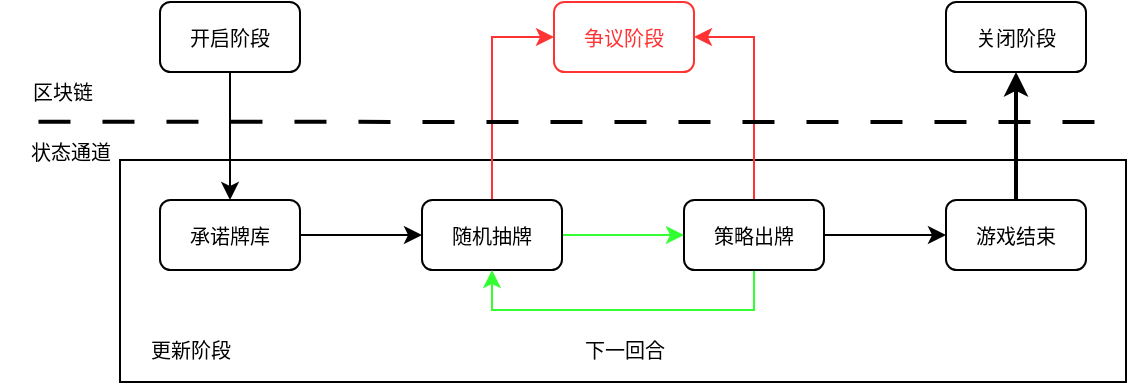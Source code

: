 <mxfile version="20.8.3" type="github">
  <diagram id="5CdJrISXwofneKdIEDDX" name="Page-1">
    <mxGraphModel dx="989" dy="488" grid="1" gridSize="10" guides="1" tooltips="1" connect="1" arrows="1" fold="1" page="1" pageScale="1" pageWidth="827" pageHeight="1169" math="0" shadow="0">
      <root>
        <mxCell id="0" />
        <mxCell id="1" parent="0" />
        <mxCell id="RuLCH_tZC5S_-T4wLlCe-9" value="" style="rounded=0;whiteSpace=wrap;html=1;fontFamily=宋体;fontSize=10;" vertex="1" parent="1">
          <mxGeometry x="147" y="219" width="503" height="111" as="geometry" />
        </mxCell>
        <mxCell id="RuLCH_tZC5S_-T4wLlCe-10" style="edgeStyle=orthogonalEdgeStyle;rounded=0;orthogonalLoop=1;jettySize=auto;html=1;exitX=1;exitY=0.5;exitDx=0;exitDy=0;strokeWidth=1;fontFamily=宋体;fontSize=10;" edge="1" parent="1" source="RuLCH_tZC5S_-T4wLlCe-1" target="RuLCH_tZC5S_-T4wLlCe-2">
          <mxGeometry relative="1" as="geometry" />
        </mxCell>
        <mxCell id="RuLCH_tZC5S_-T4wLlCe-1" value="承诺牌库" style="rounded=1;whiteSpace=wrap;html=1;labelBackgroundColor=none;fontFamily=宋体;fontSize=10;" vertex="1" parent="1">
          <mxGeometry x="167" y="239" width="70" height="35" as="geometry" />
        </mxCell>
        <mxCell id="RuLCH_tZC5S_-T4wLlCe-11" style="edgeStyle=orthogonalEdgeStyle;rounded=0;orthogonalLoop=1;jettySize=auto;html=1;exitX=1;exitY=0.5;exitDx=0;exitDy=0;entryX=0;entryY=0.5;entryDx=0;entryDy=0;strokeWidth=1;fontFamily=宋体;fontSize=10;strokeColor=#33FF33;" edge="1" parent="1" source="RuLCH_tZC5S_-T4wLlCe-2" target="RuLCH_tZC5S_-T4wLlCe-3">
          <mxGeometry relative="1" as="geometry" />
        </mxCell>
        <mxCell id="RuLCH_tZC5S_-T4wLlCe-15" style="edgeStyle=orthogonalEdgeStyle;rounded=0;orthogonalLoop=1;jettySize=auto;html=1;exitX=0.5;exitY=0;exitDx=0;exitDy=0;entryX=0;entryY=0.5;entryDx=0;entryDy=0;strokeWidth=1;fontFamily=宋体;fontSize=10;strokeColor=#FF3333;" edge="1" parent="1" source="RuLCH_tZC5S_-T4wLlCe-2" target="RuLCH_tZC5S_-T4wLlCe-6">
          <mxGeometry relative="1" as="geometry" />
        </mxCell>
        <mxCell id="RuLCH_tZC5S_-T4wLlCe-2" value="随机抽牌" style="rounded=1;whiteSpace=wrap;html=1;labelBackgroundColor=none;fontFamily=宋体;fontSize=10;" vertex="1" parent="1">
          <mxGeometry x="298" y="239" width="70" height="35" as="geometry" />
        </mxCell>
        <mxCell id="RuLCH_tZC5S_-T4wLlCe-12" style="edgeStyle=orthogonalEdgeStyle;rounded=0;orthogonalLoop=1;jettySize=auto;html=1;strokeWidth=1;fontFamily=宋体;fontSize=10;exitX=1;exitY=0.5;exitDx=0;exitDy=0;" edge="1" parent="1" source="RuLCH_tZC5S_-T4wLlCe-3" target="RuLCH_tZC5S_-T4wLlCe-4">
          <mxGeometry relative="1" as="geometry">
            <mxPoint x="552" y="259" as="sourcePoint" />
          </mxGeometry>
        </mxCell>
        <mxCell id="RuLCH_tZC5S_-T4wLlCe-16" style="edgeStyle=orthogonalEdgeStyle;rounded=0;orthogonalLoop=1;jettySize=auto;html=1;exitX=0.5;exitY=0;exitDx=0;exitDy=0;entryX=1;entryY=0.5;entryDx=0;entryDy=0;strokeWidth=1;fontFamily=宋体;fontSize=10;strokeColor=#FF3333;" edge="1" parent="1" source="RuLCH_tZC5S_-T4wLlCe-3" target="RuLCH_tZC5S_-T4wLlCe-6">
          <mxGeometry relative="1" as="geometry" />
        </mxCell>
        <mxCell id="RuLCH_tZC5S_-T4wLlCe-22" style="edgeStyle=orthogonalEdgeStyle;shape=connector;rounded=0;orthogonalLoop=1;jettySize=auto;html=1;exitX=0.5;exitY=1;exitDx=0;exitDy=0;entryX=0.5;entryY=1;entryDx=0;entryDy=0;labelBackgroundColor=default;strokeColor=#33FF33;strokeWidth=1;fontFamily=宋体;fontSize=10;fontColor=default;endArrow=classic;" edge="1" parent="1" source="RuLCH_tZC5S_-T4wLlCe-3" target="RuLCH_tZC5S_-T4wLlCe-2">
          <mxGeometry relative="1" as="geometry" />
        </mxCell>
        <mxCell id="RuLCH_tZC5S_-T4wLlCe-3" value="策略出牌" style="rounded=1;whiteSpace=wrap;html=1;labelBackgroundColor=none;fontFamily=宋体;fontSize=10;" vertex="1" parent="1">
          <mxGeometry x="429" y="239" width="70" height="35" as="geometry" />
        </mxCell>
        <mxCell id="RuLCH_tZC5S_-T4wLlCe-13" style="edgeStyle=orthogonalEdgeStyle;rounded=0;orthogonalLoop=1;jettySize=auto;html=1;exitX=0.5;exitY=0;exitDx=0;exitDy=0;entryX=0.5;entryY=1;entryDx=0;entryDy=0;strokeWidth=2;fontFamily=宋体;fontSize=10;" edge="1" parent="1" source="RuLCH_tZC5S_-T4wLlCe-4" target="RuLCH_tZC5S_-T4wLlCe-7">
          <mxGeometry relative="1" as="geometry" />
        </mxCell>
        <mxCell id="RuLCH_tZC5S_-T4wLlCe-4" value="游戏结束" style="rounded=1;whiteSpace=wrap;html=1;labelBackgroundColor=none;fontFamily=宋体;fontSize=10;" vertex="1" parent="1">
          <mxGeometry x="560" y="239" width="70" height="35" as="geometry" />
        </mxCell>
        <mxCell id="RuLCH_tZC5S_-T4wLlCe-14" style="edgeStyle=orthogonalEdgeStyle;rounded=0;orthogonalLoop=1;jettySize=auto;html=1;exitX=0.5;exitY=1;exitDx=0;exitDy=0;entryX=0.5;entryY=0;entryDx=0;entryDy=0;strokeWidth=1;fontFamily=宋体;fontSize=10;" edge="1" parent="1" source="RuLCH_tZC5S_-T4wLlCe-5" target="RuLCH_tZC5S_-T4wLlCe-1">
          <mxGeometry relative="1" as="geometry" />
        </mxCell>
        <mxCell id="RuLCH_tZC5S_-T4wLlCe-5" value="&lt;h1 style=&quot;font-size: 10px;&quot;&gt;&lt;span style=&quot;font-weight: normal;&quot;&gt;开启阶段&lt;/span&gt;&lt;/h1&gt;" style="rounded=1;whiteSpace=wrap;html=1;labelBackgroundColor=none;fontFamily=宋体;fontSize=10;fontStyle=0;flipH=1;" vertex="1" parent="1">
          <mxGeometry x="167" y="140" width="70" height="35" as="geometry" />
        </mxCell>
        <mxCell id="RuLCH_tZC5S_-T4wLlCe-6" value="&lt;font color=&quot;#ff3333&quot;&gt;争议阶段&lt;/font&gt;" style="rounded=1;whiteSpace=wrap;html=1;labelBackgroundColor=none;fontFamily=宋体;fontSize=10;flipH=1;strokeColor=#FF3333;" vertex="1" parent="1">
          <mxGeometry x="364" y="140" width="70" height="35" as="geometry" />
        </mxCell>
        <mxCell id="RuLCH_tZC5S_-T4wLlCe-7" value="关闭阶段" style="rounded=1;whiteSpace=wrap;html=1;labelBackgroundColor=none;fontFamily=宋体;fontSize=10;flipH=1;" vertex="1" parent="1">
          <mxGeometry x="560" y="140" width="70" height="35" as="geometry" />
        </mxCell>
        <mxCell id="RuLCH_tZC5S_-T4wLlCe-8" value="" style="endArrow=none;dashed=1;html=1;rounded=0;fontFamily=宋体;fontSize=10;dashPattern=8 8;strokeWidth=2;exitX=0.275;exitY=-0.003;exitDx=0;exitDy=0;exitPerimeter=0;" edge="1" parent="1" source="RuLCH_tZC5S_-T4wLlCe-18">
          <mxGeometry width="50" height="50" relative="1" as="geometry">
            <mxPoint x="137" y="200" as="sourcePoint" />
            <mxPoint x="650" y="200" as="targetPoint" />
          </mxGeometry>
        </mxCell>
        <mxCell id="RuLCH_tZC5S_-T4wLlCe-17" value="区块链" style="text;html=1;align=center;verticalAlign=middle;resizable=0;points=[];autosize=1;strokeColor=none;fillColor=none;fontSize=10;fontFamily=宋体;" vertex="1" parent="1">
          <mxGeometry x="88" y="170" width="60" height="30" as="geometry" />
        </mxCell>
        <mxCell id="RuLCH_tZC5S_-T4wLlCe-18" value="状态通道" style="text;html=1;align=center;verticalAlign=middle;resizable=1;points=[];autosize=1;strokeColor=none;fillColor=none;fontSize=10;fontFamily=宋体;movable=1;rotatable=1;deletable=1;editable=1;connectable=1;" vertex="1" parent="1">
          <mxGeometry x="87" y="200" width="70" height="30" as="geometry" />
        </mxCell>
        <mxCell id="RuLCH_tZC5S_-T4wLlCe-19" value="更新阶段" style="text;html=1;align=center;verticalAlign=middle;resizable=0;points=[];autosize=1;strokeColor=none;fillColor=none;fontSize=10;fontFamily=宋体;" vertex="1" parent="1">
          <mxGeometry x="147" y="299" width="70" height="30" as="geometry" />
        </mxCell>
        <mxCell id="RuLCH_tZC5S_-T4wLlCe-23" value="下一回合" style="text;html=1;align=center;verticalAlign=middle;resizable=0;points=[];autosize=1;strokeColor=none;fillColor=none;fontSize=10;fontFamily=宋体;fontColor=#000000;" vertex="1" parent="1">
          <mxGeometry x="364" y="299" width="70" height="30" as="geometry" />
        </mxCell>
      </root>
    </mxGraphModel>
  </diagram>
</mxfile>
